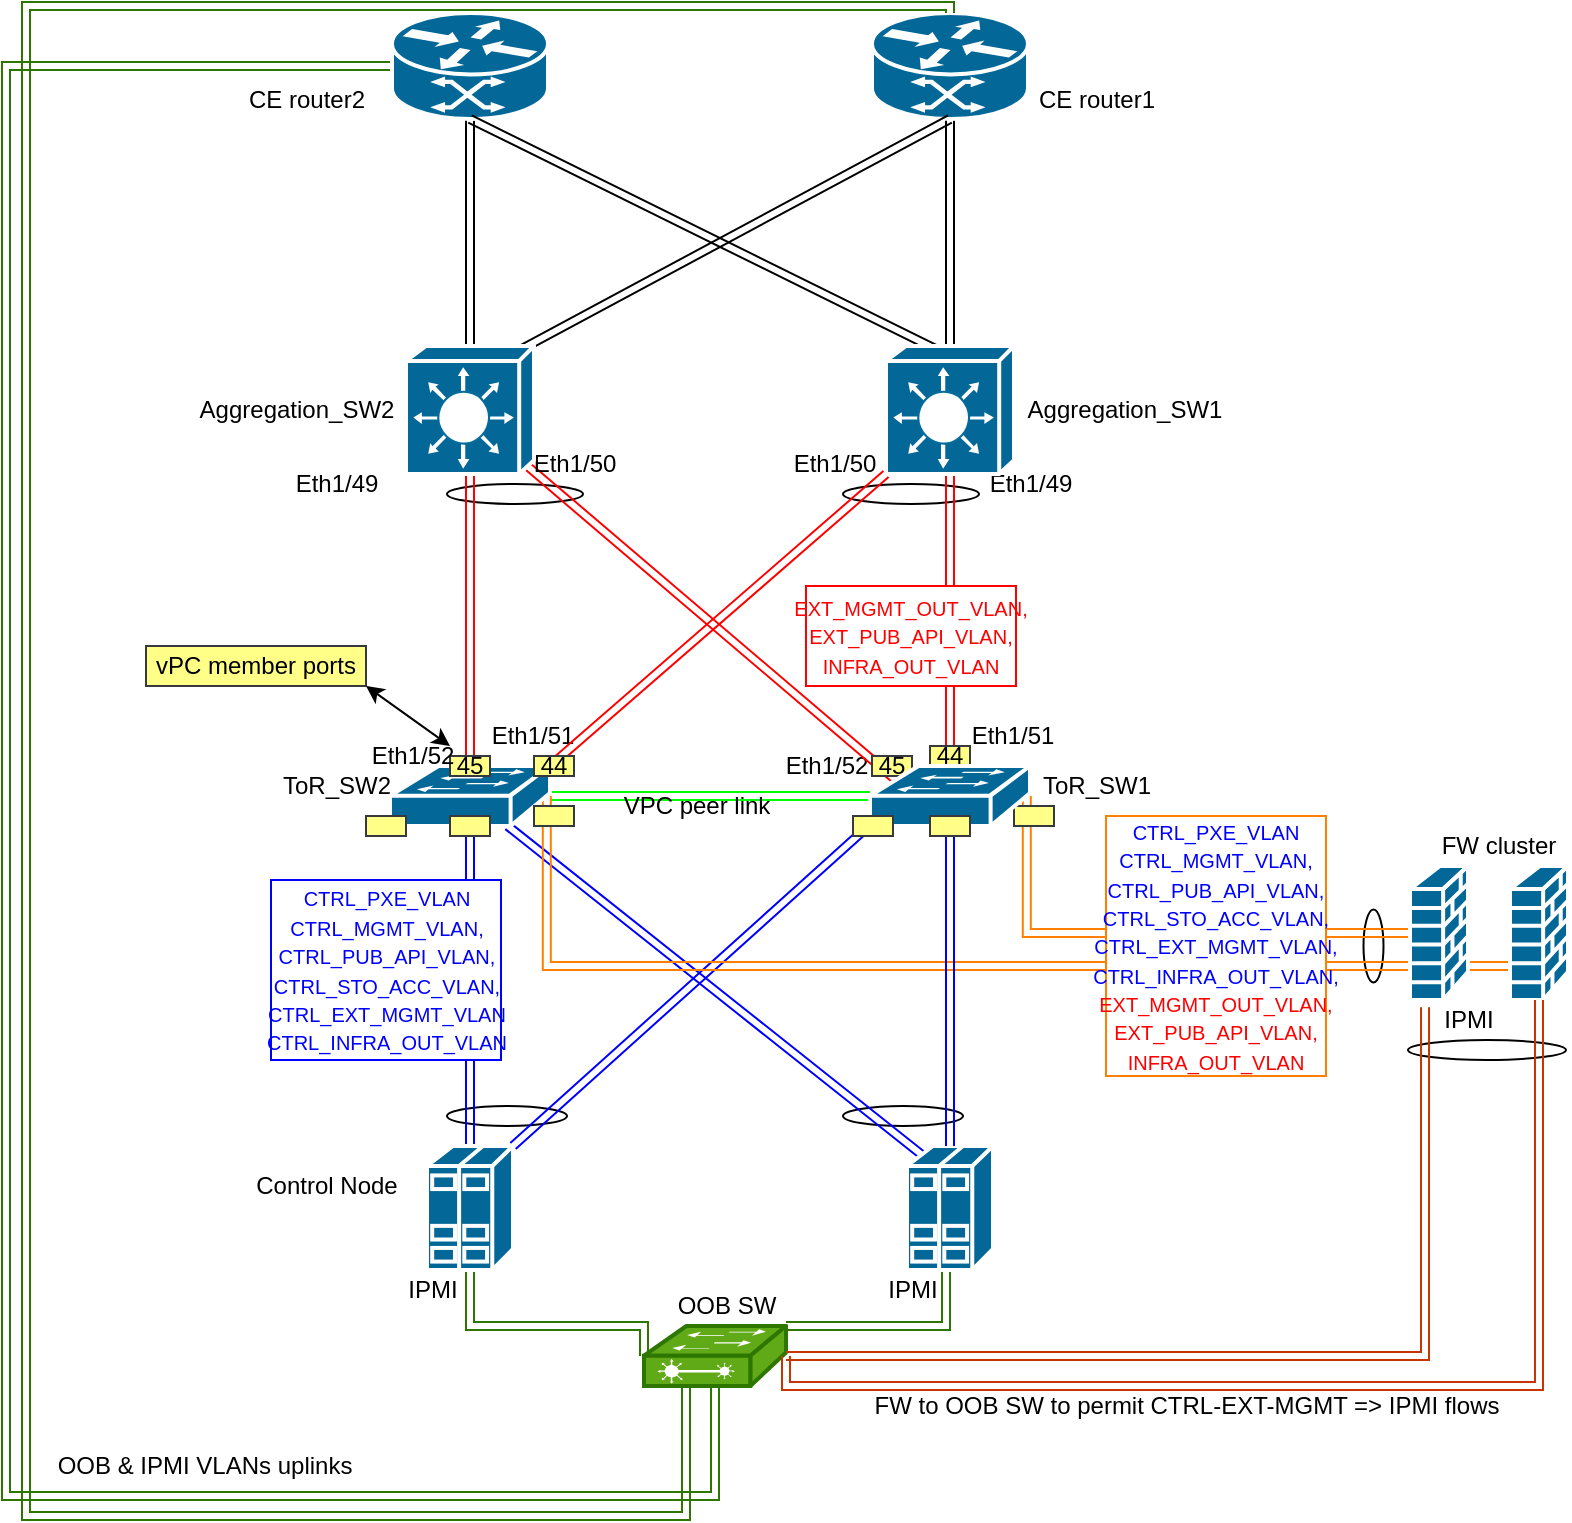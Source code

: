 <mxfile version="14.1.9" type="github"><diagram id="XjHLATgaNIMUa8NQz7aA" name="Page-1"><mxGraphModel dx="925" dy="537" grid="1" gridSize="10" guides="1" tooltips="1" connect="1" arrows="1" fold="1" page="1" pageScale="1" pageWidth="850" pageHeight="1100" math="0" shadow="0"><root><mxCell id="0"/><mxCell id="1" parent="0"/><mxCell id="lm7zrqV2fD7R62COXTC6-6" value="" style="ellipse;whiteSpace=wrap;html=1;" parent="1" vertex="1"><mxGeometry x="280.5" y="1010" width="60" height="10" as="geometry"/></mxCell><mxCell id="TA1b77W6NPm8kg9r0I7c-11" value="" style="ellipse;whiteSpace=wrap;html=1;" parent="1" vertex="1"><mxGeometry x="478.5" y="1010" width="60" height="10" as="geometry"/></mxCell><mxCell id="RDKQKIn17CvpiuSBsltc-6" value="Eth1/52" style="text;html=1;align=center;verticalAlign=middle;resizable=0;points=[];autosize=1;" parent="1" vertex="1"><mxGeometry x="440" y="830" width="60" height="20" as="geometry"/></mxCell><mxCell id="RDKQKIn17CvpiuSBsltc-5" value="Eth1/51" style="text;html=1;align=center;verticalAlign=middle;resizable=0;points=[];autosize=1;" parent="1" vertex="1"><mxGeometry x="533" y="815" width="60" height="20" as="geometry"/></mxCell><mxCell id="RDKQKIn17CvpiuSBsltc-9" value="Eth1/51" style="text;html=1;align=center;verticalAlign=middle;resizable=0;points=[];autosize=1;" parent="1" vertex="1"><mxGeometry x="293" y="815" width="60" height="20" as="geometry"/></mxCell><mxCell id="eg7Gd9BjpVtbM1bQ0SC5-29" value="" style="ellipse;whiteSpace=wrap;html=1;" parent="1" vertex="1"><mxGeometry x="761" y="977" width="79" height="10" as="geometry"/></mxCell><mxCell id="eg7Gd9BjpVtbM1bQ0SC5-14" value="" style="ellipse;whiteSpace=wrap;html=1;rotation=-90;" parent="1" vertex="1"><mxGeometry x="725.5" y="925" width="36.5" height="10" as="geometry"/></mxCell><mxCell id="TA1b77W6NPm8kg9r0I7c-41" value="" style="ellipse;whiteSpace=wrap;html=1;" parent="1" vertex="1"><mxGeometry x="478.5" y="699" width="68" height="10" as="geometry"/></mxCell><mxCell id="TA1b77W6NPm8kg9r0I7c-40" value="" style="ellipse;whiteSpace=wrap;html=1;" parent="1" vertex="1"><mxGeometry x="280.5" y="699" width="68" height="10" as="geometry"/></mxCell><mxCell id="TA1b77W6NPm8kg9r0I7c-7" style="edgeStyle=orthogonalEdgeStyle;rounded=0;orthogonalLoop=1;jettySize=auto;html=1;entryX=0.5;entryY=0.98;entryDx=0;entryDy=0;entryPerimeter=0;shape=link;strokeColor=#0000FF;" parent="1" source="TA1b77W6NPm8kg9r0I7c-1" target="TA1b77W6NPm8kg9r0I7c-3" edge="1"><mxGeometry relative="1" as="geometry"/></mxCell><mxCell id="TA1b77W6NPm8kg9r0I7c-10" style="rounded=0;orthogonalLoop=1;jettySize=auto;html=1;exitX=1;exitY=0;exitDx=0;exitDy=0;exitPerimeter=0;entryX=0;entryY=0.98;entryDx=0;entryDy=0;entryPerimeter=0;shape=link;strokeColor=#0000FF;" parent="1" source="TA1b77W6NPm8kg9r0I7c-1" target="TA1b77W6NPm8kg9r0I7c-4" edge="1"><mxGeometry relative="1" as="geometry"/></mxCell><mxCell id="Xf1OnpS6K2WvkpgggGJM-3" style="edgeStyle=orthogonalEdgeStyle;rounded=0;orthogonalLoop=1;jettySize=auto;html=1;exitX=0.5;exitY=1;exitDx=0;exitDy=0;exitPerimeter=0;fillColor=#60a917;strokeColor=#2D7600;shape=link;entryX=0;entryY=0.5;entryDx=0;entryDy=0;entryPerimeter=0;" parent="1" source="TA1b77W6NPm8kg9r0I7c-1" target="Xf1OnpS6K2WvkpgggGJM-1" edge="1"><mxGeometry relative="1" as="geometry"><mxPoint x="350" y="1120" as="targetPoint"/><Array as="points"><mxPoint x="292" y="1120"/><mxPoint x="379" y="1120"/></Array></mxGeometry></mxCell><mxCell id="TA1b77W6NPm8kg9r0I7c-1" value="" style="shape=mxgraph.cisco.servers.standard_host;html=1;pointerEvents=1;dashed=0;fillColor=#036897;strokeColor=#ffffff;strokeWidth=2;verticalLabelPosition=bottom;verticalAlign=top;align=center;outlineConnect=0;" parent="1" vertex="1"><mxGeometry x="270.5" y="1030" width="43" height="62" as="geometry"/></mxCell><mxCell id="TA1b77W6NPm8kg9r0I7c-9" style="rounded=0;orthogonalLoop=1;jettySize=auto;html=1;exitX=0.17;exitY=0.07;exitDx=0;exitDy=0;exitPerimeter=0;shape=link;strokeColor=#0000FF;" parent="1" source="TA1b77W6NPm8kg9r0I7c-2" target="TA1b77W6NPm8kg9r0I7c-3" edge="1"><mxGeometry relative="1" as="geometry"/></mxCell><mxCell id="TA1b77W6NPm8kg9r0I7c-26" style="edgeStyle=orthogonalEdgeStyle;shape=link;rounded=0;orthogonalLoop=1;jettySize=auto;html=1;exitX=0.5;exitY=0;exitDx=0;exitDy=0;exitPerimeter=0;entryX=0.5;entryY=0.98;entryDx=0;entryDy=0;entryPerimeter=0;strokeColor=#0000FF;" parent="1" source="-m4TFduSaG5o08_VPAXe-14" target="TA1b77W6NPm8kg9r0I7c-4" edge="1"><mxGeometry relative="1" as="geometry"/></mxCell><mxCell id="Xf1OnpS6K2WvkpgggGJM-4" style="edgeStyle=orthogonalEdgeStyle;rounded=0;orthogonalLoop=1;jettySize=auto;html=1;entryX=1;entryY=0;entryDx=0;entryDy=0;entryPerimeter=0;fillColor=#60a917;strokeColor=#2D7600;shape=link;" parent="1" source="TA1b77W6NPm8kg9r0I7c-2" target="Xf1OnpS6K2WvkpgggGJM-1" edge="1"><mxGeometry relative="1" as="geometry"><Array as="points"><mxPoint x="530" y="1120"/></Array></mxGeometry></mxCell><mxCell id="TA1b77W6NPm8kg9r0I7c-2" value="" style="shape=mxgraph.cisco.servers.standard_host;html=1;pointerEvents=1;dashed=0;fillColor=#036897;strokeColor=#ffffff;strokeWidth=2;verticalLabelPosition=bottom;verticalAlign=top;align=center;outlineConnect=0;" parent="1" vertex="1"><mxGeometry x="510.5" y="1030" width="43" height="62" as="geometry"/></mxCell><mxCell id="TA1b77W6NPm8kg9r0I7c-30" style="edgeStyle=orthogonalEdgeStyle;shape=link;rounded=0;orthogonalLoop=1;jettySize=auto;html=1;entryX=0.5;entryY=1;entryDx=0;entryDy=0;entryPerimeter=0;strokeColor=#FF0000;" parent="1" source="-m4TFduSaG5o08_VPAXe-2" target="TA1b77W6NPm8kg9r0I7c-27" edge="1"><mxGeometry relative="1" as="geometry"/></mxCell><mxCell id="TA1b77W6NPm8kg9r0I7c-39" style="shape=link;rounded=0;orthogonalLoop=1;jettySize=auto;html=1;exitX=1;exitY=0;exitDx=0;exitDy=0;exitPerimeter=0;entryX=0;entryY=1;entryDx=0;entryDy=0;entryPerimeter=0;strokeColor=#FF0000;" parent="1" source="TA1b77W6NPm8kg9r0I7c-3" target="TA1b77W6NPm8kg9r0I7c-28" edge="1"><mxGeometry relative="1" as="geometry"/></mxCell><mxCell id="TA1b77W6NPm8kg9r0I7c-42" style="edgeStyle=orthogonalEdgeStyle;shape=link;rounded=0;orthogonalLoop=1;jettySize=auto;html=1;strokeColor=#00FF00;" parent="1" source="TA1b77W6NPm8kg9r0I7c-3" target="TA1b77W6NPm8kg9r0I7c-4" edge="1"><mxGeometry relative="1" as="geometry"/></mxCell><mxCell id="TA1b77W6NPm8kg9r0I7c-29" style="edgeStyle=orthogonalEdgeStyle;shape=link;rounded=0;orthogonalLoop=1;jettySize=auto;html=1;strokeColor=#FF0000;" parent="1" source="-m4TFduSaG5o08_VPAXe-7" target="TA1b77W6NPm8kg9r0I7c-28" edge="1"><mxGeometry relative="1" as="geometry"/></mxCell><mxCell id="TA1b77W6NPm8kg9r0I7c-38" style="shape=link;rounded=0;orthogonalLoop=1;jettySize=auto;html=1;exitX=0.16;exitY=0.23;exitDx=0;exitDy=0;exitPerimeter=0;entryX=0.95;entryY=0.94;entryDx=0;entryDy=0;entryPerimeter=0;strokeColor=#FF0000;" parent="1" source="TA1b77W6NPm8kg9r0I7c-4" target="TA1b77W6NPm8kg9r0I7c-27" edge="1"><mxGeometry relative="1" as="geometry"/></mxCell><mxCell id="TA1b77W6NPm8kg9r0I7c-18" style="edgeStyle=orthogonalEdgeStyle;rounded=0;orthogonalLoop=1;jettySize=auto;html=1;entryX=0.98;entryY=0.5;entryDx=0;entryDy=0;entryPerimeter=0;strokeColor=#FF8000;shape=link;" parent="1" source="TA1b77W6NPm8kg9r0I7c-5" target="TA1b77W6NPm8kg9r0I7c-4" edge="1"><mxGeometry relative="1" as="geometry"/></mxCell><mxCell id="TA1b77W6NPm8kg9r0I7c-20" style="edgeStyle=orthogonalEdgeStyle;rounded=0;orthogonalLoop=1;jettySize=auto;html=1;entryX=0.98;entryY=0.5;entryDx=0;entryDy=0;entryPerimeter=0;strokeColor=#FF8000;shape=link;" parent="1" source="TA1b77W6NPm8kg9r0I7c-6" target="TA1b77W6NPm8kg9r0I7c-3" edge="1"><mxGeometry relative="1" as="geometry"><Array as="points"><mxPoint x="330" y="940"/></Array></mxGeometry></mxCell><mxCell id="TA1b77W6NPm8kg9r0I7c-5" value="" style="shape=mxgraph.cisco.security.firewall;html=1;pointerEvents=1;dashed=0;fillColor=#036897;strokeColor=#ffffff;strokeWidth=2;verticalLabelPosition=bottom;verticalAlign=top;align=center;outlineConnect=0;" parent="1" vertex="1"><mxGeometry x="762" y="890" width="29" height="67" as="geometry"/></mxCell><mxCell id="TA1b77W6NPm8kg9r0I7c-6" value="" style="shape=mxgraph.cisco.security.firewall;html=1;pointerEvents=1;dashed=0;fillColor=#036897;strokeColor=#ffffff;strokeWidth=2;verticalLabelPosition=bottom;verticalAlign=top;align=center;outlineConnect=0;" parent="1" vertex="1"><mxGeometry x="812" y="890" width="29" height="67" as="geometry"/></mxCell><mxCell id="Xf1OnpS6K2WvkpgggGJM-37" style="edgeStyle=orthogonalEdgeStyle;shape=link;rounded=0;orthogonalLoop=1;jettySize=auto;html=1;exitX=0.5;exitY=0;exitDx=0;exitDy=0;exitPerimeter=0;entryX=0.5;entryY=1;entryDx=0;entryDy=0;entryPerimeter=0;" parent="1" source="TA1b77W6NPm8kg9r0I7c-27" target="Xf1OnpS6K2WvkpgggGJM-33" edge="1"><mxGeometry relative="1" as="geometry"/></mxCell><mxCell id="Xf1OnpS6K2WvkpgggGJM-38" style="edgeStyle=orthogonalEdgeStyle;shape=link;rounded=0;orthogonalLoop=1;jettySize=auto;html=1;exitX=0.5;exitY=0;exitDx=0;exitDy=0;exitPerimeter=0;entryX=0.5;entryY=1;entryDx=0;entryDy=0;entryPerimeter=0;" parent="1" source="TA1b77W6NPm8kg9r0I7c-28" target="Xf1OnpS6K2WvkpgggGJM-34" edge="1"><mxGeometry relative="1" as="geometry"/></mxCell><mxCell id="TA1b77W6NPm8kg9r0I7c-32" value="ToR_SW2" style="text;html=1;align=center;verticalAlign=middle;resizable=0;points=[];autosize=1;" parent="1" vertex="1"><mxGeometry x="190" y="840" width="70" height="20" as="geometry"/></mxCell><mxCell id="TA1b77W6NPm8kg9r0I7c-33" value="ToR_SW1" style="text;html=1;align=center;verticalAlign=middle;resizable=0;points=[];autosize=1;" parent="1" vertex="1"><mxGeometry x="570" y="840" width="70" height="20" as="geometry"/></mxCell><mxCell id="TA1b77W6NPm8kg9r0I7c-34" value="Aggregation_SW2" style="text;html=1;align=center;verticalAlign=middle;resizable=0;points=[];autosize=1;" parent="1" vertex="1"><mxGeometry x="150" y="652" width="110" height="20" as="geometry"/></mxCell><mxCell id="TA1b77W6NPm8kg9r0I7c-35" value="Aggregation_SW1" style="text;html=1;align=center;verticalAlign=middle;resizable=0;points=[];autosize=1;" parent="1" vertex="1"><mxGeometry x="564" y="652" width="110" height="20" as="geometry"/></mxCell><mxCell id="TA1b77W6NPm8kg9r0I7c-36" value="Control Node" style="text;html=1;align=center;verticalAlign=middle;resizable=0;points=[];autosize=1;" parent="1" vertex="1"><mxGeometry x="175" y="1040" width="90" height="20" as="geometry"/></mxCell><mxCell id="TA1b77W6NPm8kg9r0I7c-37" value="FW cluster" style="text;html=1;align=center;verticalAlign=middle;resizable=0;points=[];autosize=1;" parent="1" vertex="1"><mxGeometry x="771" y="870" width="70" height="20" as="geometry"/></mxCell><mxCell id="TA1b77W6NPm8kg9r0I7c-43" value="VPC peer link" style="text;html=1;align=center;verticalAlign=middle;resizable=0;points=[];autosize=1;" parent="1" vertex="1"><mxGeometry x="360" y="850" width="90" height="20" as="geometry"/></mxCell><mxCell id="TA1b77W6NPm8kg9r0I7c-46" value="&lt;span style=&quot;font-family: &amp;#34;calibri&amp;#34; , sans-serif ; text-transform: uppercase&quot;&gt;&lt;font style=&quot;font-size: 10px&quot; color=&quot;#0000ff&quot;&gt;CTRL_PXE_VLAN&lt;br&gt;ctrl_mgmt_vlan, ctrl_pub_api_vlan,&lt;br&gt;ctrl_sto_acc_vlan, CTRL_ext_mgmt_vlan&lt;br&gt;CTRL_INFRA_OUT_VLAN&lt;br&gt;&lt;/font&gt;&lt;/span&gt;" style="whiteSpace=wrap;html=1;strokeColor=#0000FF;" parent="1" vertex="1"><mxGeometry x="192.5" y="897" width="115" height="90" as="geometry"/></mxCell><mxCell id="TA1b77W6NPm8kg9r0I7c-48" value="&lt;font style=&quot;font-size: 10px&quot;&gt;&lt;font style=&quot;font-size: 10px&quot;&gt;&lt;font face=&quot;calibri, sans-serif&quot; style=&quot;color: rgb(0 , 0 , 255) ; font-size: 10px&quot;&gt;&lt;span style=&quot;text-transform: uppercase&quot;&gt;CTRL_PXE_VLAN&lt;br&gt;ctrl_mgmt_vlan, ctrl_pub_api_vlan,&lt;/span&gt;&lt;/font&gt;&lt;br&gt;&lt;font face=&quot;calibri, sans-serif&quot; style=&quot;color: rgb(0 , 0 , 255) ; font-size: 10px&quot;&gt;&lt;span style=&quot;text-transform: uppercase&quot;&gt;ctrl_sto_acc_vlan, CTRL_ext_mgmt_vlan,&lt;br&gt;CTRL_INFRA_OUT_VLAN,&lt;/span&gt;&lt;/font&gt;&lt;br&gt;&lt;font face=&quot;calibri, sans-serif&quot; style=&quot;font-size: 10px&quot; color=&quot;#ff0000&quot;&gt;&lt;span style=&quot;text-transform: uppercase&quot;&gt;EXT_MGMT_OUT_VLAN,&lt;br&gt;EXT_PUB_API_VLAN, INFRA_OUT_VLAN&lt;/span&gt;&lt;/font&gt;&lt;/font&gt;&lt;/font&gt;&lt;font style=&quot;font-size: 10px&quot; color=&quot;#0000ff&quot;&gt;&lt;br&gt;&lt;/font&gt;" style="whiteSpace=wrap;html=1;strokeColor=#FF8000;" parent="1" vertex="1"><mxGeometry x="610" y="865" width="110" height="130" as="geometry"/></mxCell><mxCell id="TA1b77W6NPm8kg9r0I7c-49" value="&lt;span style=&quot;color: rgb(255 , 0 , 0) ; font-family: &amp;#34;calibri&amp;#34; , sans-serif ; font-size: 10px ; text-transform: uppercase&quot;&gt;EXT_MGMT_OUT_VLAN,&lt;/span&gt;&lt;br style=&quot;color: rgb(255 , 0 , 0) ; font-family: &amp;#34;calibri&amp;#34; , sans-serif ; font-size: 10px ; text-transform: uppercase&quot;&gt;&lt;span style=&quot;color: rgb(255 , 0 , 0) ; font-family: &amp;#34;calibri&amp;#34; , sans-serif ; font-size: 10px ; text-transform: uppercase&quot;&gt;EXT_PUB_API_VLAN,&lt;br&gt;INFRA_OUT_VLAN&lt;/span&gt;&lt;font style=&quot;font-size: 10px&quot; color=&quot;#0000ff&quot;&gt;&lt;br&gt;&lt;/font&gt;" style="whiteSpace=wrap;html=1;strokeColor=#FF0000;" parent="1" vertex="1"><mxGeometry x="460" y="750" width="105" height="50" as="geometry"/></mxCell><mxCell id="Xf1OnpS6K2WvkpgggGJM-5" style="edgeStyle=orthogonalEdgeStyle;rounded=0;orthogonalLoop=1;jettySize=auto;html=1;fillColor=#60a917;strokeColor=#2D7600;shape=link;entryX=0;entryY=0.5;entryDx=0;entryDy=0;entryPerimeter=0;" parent="1" source="Xf1OnpS6K2WvkpgggGJM-1" target="Xf1OnpS6K2WvkpgggGJM-33" edge="1"><mxGeometry relative="1" as="geometry"><mxPoint x="54.5" y="673" as="targetPoint"/><Array as="points"><mxPoint x="60" y="1205"/><mxPoint x="60" y="490"/></Array></mxGeometry></mxCell><mxCell id="Xf1OnpS6K2WvkpgggGJM-1" value="" style="shape=mxgraph.cisco.switches.layer_2_remote_switch;html=1;pointerEvents=1;dashed=0;fillColor=#60a917;strokeColor=#2D7600;strokeWidth=2;verticalLabelPosition=bottom;verticalAlign=top;align=center;outlineConnect=0;fontColor=#ffffff;" parent="1" vertex="1"><mxGeometry x="379" y="1120" width="71" height="30" as="geometry"/></mxCell><mxCell id="Xf1OnpS6K2WvkpgggGJM-8" value="OOB SW" style="text;html=1;align=center;verticalAlign=middle;resizable=0;points=[];autosize=1;" parent="1" vertex="1"><mxGeometry x="390" y="1100" width="60" height="20" as="geometry"/></mxCell><mxCell id="Xf1OnpS6K2WvkpgggGJM-9" value="IPMI" style="text;html=1;align=center;verticalAlign=middle;resizable=0;points=[];autosize=1;" parent="1" vertex="1"><mxGeometry x="253" y="1092" width="40" height="20" as="geometry"/></mxCell><mxCell id="Xf1OnpS6K2WvkpgggGJM-10" value="IPMI" style="text;html=1;align=center;verticalAlign=middle;resizable=0;points=[];autosize=1;" parent="1" vertex="1"><mxGeometry x="493" y="1092" width="40" height="20" as="geometry"/></mxCell><mxCell id="Xf1OnpS6K2WvkpgggGJM-11" value="IPMI" style="text;html=1;align=center;verticalAlign=middle;resizable=0;points=[];autosize=1;" parent="1" vertex="1"><mxGeometry x="771" y="957" width="40" height="20" as="geometry"/></mxCell><mxCell id="Xf1OnpS6K2WvkpgggGJM-14" value="&lt;span style=&quot;color: rgba(0 , 0 , 0 , 0) ; font-family: monospace ; font-size: 0px&quot;&gt;%3CmxGraphModel%3E%3Croot%3E%3CmxCell%20id%3D%220%22%2F%3E%3CmxCell%20id%3D%221%22%20parent%3D%220%22%2F%3E%3CmxCell%20id%3D%222%22%20value%3D%2210.7.10.3%2F24%22%20style%3D%22text%3Bhtml%3D1%3Balign%3Dcenter%3BverticalAlign%3Dmiddle%3Bresizable%3D0%3Bpoints%3D%5B%5D%3Bautosize%3D1%3B%22%20vertex%3D%221%22%20parent%3D%221%22%3E%3CmxGeometry%20x%3D%22199.5%22%20y%3D%22540%22%20width%3D%2280%22%20height%3D%2220%22%20as%3D%22geometry%22%2F%3E%3C%2FmxCell%3E%3C%2Froot%3E%3C%2FmxGraphModel%3E&lt;/span&gt;" style="text;html=1;align=center;verticalAlign=middle;resizable=0;points=[];autosize=1;" parent="1" vertex="1"><mxGeometry x="410" y="850" width="20" height="20" as="geometry"/></mxCell><mxCell id="Xf1OnpS6K2WvkpgggGJM-33" value="" style="shape=mxgraph.cisco.routers.atm_router;html=1;pointerEvents=1;dashed=0;fillColor=#036897;strokeColor=#ffffff;strokeWidth=2;verticalLabelPosition=bottom;verticalAlign=top;align=center;outlineConnect=0;" parent="1" vertex="1"><mxGeometry x="253" y="463.5" width="78" height="53" as="geometry"/></mxCell><mxCell id="Xf1OnpS6K2WvkpgggGJM-34" value="" style="shape=mxgraph.cisco.routers.atm_router;html=1;pointerEvents=1;dashed=0;fillColor=#036897;strokeColor=#ffffff;strokeWidth=2;verticalLabelPosition=bottom;verticalAlign=top;align=center;outlineConnect=0;" parent="1" vertex="1"><mxGeometry x="493" y="463.5" width="78" height="53" as="geometry"/></mxCell><mxCell id="Xf1OnpS6K2WvkpgggGJM-35" value="CE router2" style="text;html=1;align=center;verticalAlign=middle;resizable=0;points=[];autosize=1;" parent="1" vertex="1"><mxGeometry x="175" y="496.5" width="70" height="20" as="geometry"/></mxCell><mxCell id="Xf1OnpS6K2WvkpgggGJM-36" value="CE router1" style="text;html=1;align=center;verticalAlign=middle;resizable=0;points=[];autosize=1;" parent="1" vertex="1"><mxGeometry x="569.5" y="496.5" width="70" height="20" as="geometry"/></mxCell><mxCell id="-m4TFduSaG5o08_VPAXe-5" style="edgeStyle=orthogonalEdgeStyle;shape=link;rounded=0;orthogonalLoop=1;jettySize=auto;html=1;entryX=0.5;entryY=1;entryDx=0;entryDy=0;entryPerimeter=0;strokeColor=#FF0000;" parent="1" source="TA1b77W6NPm8kg9r0I7c-3" target="-m4TFduSaG5o08_VPAXe-2" edge="1"><mxGeometry relative="1" as="geometry"><mxPoint x="292" y="840" as="sourcePoint"/><mxPoint x="292" y="694" as="targetPoint"/></mxGeometry></mxCell><mxCell id="-m4TFduSaG5o08_VPAXe-8" style="edgeStyle=orthogonalEdgeStyle;shape=link;rounded=0;orthogonalLoop=1;jettySize=auto;html=1;strokeColor=#FF0000;" parent="1" source="TA1b77W6NPm8kg9r0I7c-4" target="-m4TFduSaG5o08_VPAXe-7" edge="1"><mxGeometry relative="1" as="geometry"><mxPoint x="532" y="840" as="sourcePoint"/><mxPoint x="532" y="694" as="targetPoint"/></mxGeometry></mxCell><mxCell id="-m4TFduSaG5o08_VPAXe-15" style="edgeStyle=orthogonalEdgeStyle;shape=link;rounded=0;orthogonalLoop=1;jettySize=auto;html=1;exitX=0.5;exitY=0;exitDx=0;exitDy=0;exitPerimeter=0;entryX=0.5;entryY=0.98;entryDx=0;entryDy=0;entryPerimeter=0;strokeColor=#0000FF;" parent="1" source="TA1b77W6NPm8kg9r0I7c-2" target="-m4TFduSaG5o08_VPAXe-14" edge="1"><mxGeometry relative="1" as="geometry"><mxPoint x="532" y="1030" as="sourcePoint"/><mxPoint x="532" y="869.4" as="targetPoint"/></mxGeometry></mxCell><mxCell id="-m4TFduSaG5o08_VPAXe-19" value="vPC member ports" style="rounded=0;whiteSpace=wrap;html=1;fillColor=#ffff88;strokeColor=#36393d;" parent="1" vertex="1"><mxGeometry x="130" y="780" width="110" height="20" as="geometry"/></mxCell><mxCell id="-m4TFduSaG5o08_VPAXe-20" value="" style="endArrow=classic;startArrow=classic;html=1;entryX=1;entryY=1;entryDx=0;entryDy=0;" parent="1" target="-m4TFduSaG5o08_VPAXe-19" edge="1"><mxGeometry width="50" height="50" relative="1" as="geometry"><mxPoint x="282" y="830" as="sourcePoint"/><mxPoint x="222" y="810" as="targetPoint"/></mxGeometry></mxCell><mxCell id="TA1b77W6NPm8kg9r0I7c-3" value="" style="shape=mxgraph.cisco.switches.workgroup_switch;html=1;pointerEvents=1;dashed=0;fillColor=#036897;strokeColor=#ffffff;strokeWidth=2;verticalLabelPosition=bottom;verticalAlign=top;align=center;outlineConnect=0;" parent="1" vertex="1"><mxGeometry x="252" y="840" width="80" height="30" as="geometry"/></mxCell><mxCell id="-m4TFduSaG5o08_VPAXe-2" value="45" style="whiteSpace=wrap;html=1;fillColor=#ffff88;strokeColor=#36393d;" parent="1" vertex="1"><mxGeometry x="282" y="835" width="20" height="10" as="geometry"/></mxCell><mxCell id="-m4TFduSaG5o08_VPAXe-12" value="44" style="whiteSpace=wrap;html=1;fillColor=#ffff88;strokeColor=#36393d;" parent="1" vertex="1"><mxGeometry x="324" y="835" width="20" height="10" as="geometry"/></mxCell><mxCell id="-m4TFduSaG5o08_VPAXe-6" value="" style="whiteSpace=wrap;html=1;fillColor=#ffff88;strokeColor=#36393d;" parent="1" vertex="1"><mxGeometry x="282" y="865" width="20" height="10" as="geometry"/></mxCell><mxCell id="-m4TFduSaG5o08_VPAXe-13" value="" style="whiteSpace=wrap;html=1;fillColor=#ffff88;strokeColor=#36393d;" parent="1" vertex="1"><mxGeometry x="240" y="865" width="20" height="10" as="geometry"/></mxCell><mxCell id="-m4TFduSaG5o08_VPAXe-7" value="44" style="whiteSpace=wrap;html=1;fillColor=#ffff88;strokeColor=#36393d;" parent="1" vertex="1"><mxGeometry x="522" y="830" width="20" height="10" as="geometry"/></mxCell><mxCell id="-m4TFduSaG5o08_VPAXe-9" value="45" style="whiteSpace=wrap;html=1;fillColor=#ffff88;strokeColor=#36393d;" parent="1" vertex="1"><mxGeometry x="493" y="835" width="20" height="10" as="geometry"/></mxCell><mxCell id="eg7Gd9BjpVtbM1bQ0SC5-9" value="" style="whiteSpace=wrap;html=1;fillColor=#ffff88;strokeColor=#36393d;" parent="1" vertex="1"><mxGeometry x="564" y="860" width="20" height="10" as="geometry"/></mxCell><mxCell id="eg7Gd9BjpVtbM1bQ0SC5-12" value="" style="whiteSpace=wrap;html=1;fillColor=#ffff88;strokeColor=#36393d;" parent="1" vertex="1"><mxGeometry x="324" y="860" width="20" height="10" as="geometry"/></mxCell><mxCell id="eg7Gd9BjpVtbM1bQ0SC5-26" style="edgeStyle=orthogonalEdgeStyle;rounded=0;orthogonalLoop=1;jettySize=auto;html=1;fillColor=#60a917;strokeColor=#2D7600;shape=link;exitX=0.296;exitY=1;exitDx=0;exitDy=0;exitPerimeter=0;" parent="1" source="Xf1OnpS6K2WvkpgggGJM-1" target="Xf1OnpS6K2WvkpgggGJM-34" edge="1"><mxGeometry relative="1" as="geometry"><mxPoint x="424.5" y="1160" as="sourcePoint"/><mxPoint x="263" y="500" as="targetPoint"/><Array as="points"><mxPoint x="400" y="1215"/><mxPoint x="70" y="1215"/><mxPoint x="70" y="460"/><mxPoint x="532" y="460"/></Array></mxGeometry></mxCell><mxCell id="eg7Gd9BjpVtbM1bQ0SC5-27" style="edgeStyle=orthogonalEdgeStyle;rounded=0;orthogonalLoop=1;jettySize=auto;html=1;fillColor=#fa6800;strokeColor=#C73500;shape=link;exitX=0.5;exitY=1;exitDx=0;exitDy=0;exitPerimeter=0;entryX=1;entryY=0.5;entryDx=0;entryDy=0;entryPerimeter=0;" parent="1" source="TA1b77W6NPm8kg9r0I7c-6" target="Xf1OnpS6K2WvkpgggGJM-1" edge="1"><mxGeometry relative="1" as="geometry"><Array as="points"><mxPoint x="827" y="1150"/><mxPoint x="450" y="1150"/></Array><mxPoint x="791" y="1069" as="sourcePoint"/><mxPoint x="711" y="1112" as="targetPoint"/></mxGeometry></mxCell><mxCell id="eg7Gd9BjpVtbM1bQ0SC5-28" style="edgeStyle=orthogonalEdgeStyle;rounded=0;orthogonalLoop=1;jettySize=auto;html=1;fillColor=#fa6800;strokeColor=#C73500;shape=link;exitX=-0.037;exitY=0.184;exitDx=0;exitDy=0;exitPerimeter=0;entryX=1;entryY=0.5;entryDx=0;entryDy=0;entryPerimeter=0;" parent="1" source="Xf1OnpS6K2WvkpgggGJM-11" target="Xf1OnpS6K2WvkpgggGJM-1" edge="1"><mxGeometry relative="1" as="geometry"><Array as="points"><mxPoint x="770" y="1135"/></Array><mxPoint x="836.5" y="967" as="sourcePoint"/><mxPoint x="460" y="1145" as="targetPoint"/></mxGeometry></mxCell><mxCell id="eg7Gd9BjpVtbM1bQ0SC5-30" value="OOB &amp;amp; IPMI VLANs uplinks" style="text;html=1;align=center;verticalAlign=middle;resizable=0;points=[];autosize=1;" parent="1" vertex="1"><mxGeometry x="79" y="1180" width="160" height="20" as="geometry"/></mxCell><mxCell id="eg7Gd9BjpVtbM1bQ0SC5-31" value="FW to OOB SW to permit CTRL-EXT-MGMT =&amp;gt; IPMI flows" style="text;html=1;align=center;verticalAlign=middle;resizable=0;points=[];autosize=1;" parent="1" vertex="1"><mxGeometry x="485" y="1150" width="330" height="20" as="geometry"/></mxCell><mxCell id="RDKQKIn17CvpiuSBsltc-1" value="Eth1/49" style="text;html=1;align=center;verticalAlign=middle;resizable=0;points=[];autosize=1;" parent="1" vertex="1"><mxGeometry x="542" y="689" width="60" height="20" as="geometry"/></mxCell><mxCell id="RDKQKIn17CvpiuSBsltc-2" value="Eth1/49" style="text;html=1;align=center;verticalAlign=middle;resizable=0;points=[];autosize=1;" parent="1" vertex="1"><mxGeometry x="195" y="689" width="60" height="20" as="geometry"/></mxCell><mxCell id="RDKQKIn17CvpiuSBsltc-3" value="Eth1/50" style="text;html=1;align=center;verticalAlign=middle;resizable=0;points=[];autosize=1;" parent="1" vertex="1"><mxGeometry x="443.5" y="679" width="60" height="20" as="geometry"/></mxCell><mxCell id="RDKQKIn17CvpiuSBsltc-4" value="Eth1/50" style="text;html=1;align=center;verticalAlign=middle;resizable=0;points=[];autosize=1;" parent="1" vertex="1"><mxGeometry x="313.5" y="679" width="60" height="20" as="geometry"/></mxCell><mxCell id="RDKQKIn17CvpiuSBsltc-10" value="Eth1/52" style="text;html=1;align=center;verticalAlign=middle;resizable=0;points=[];autosize=1;" parent="1" vertex="1"><mxGeometry x="233" y="825" width="60" height="20" as="geometry"/></mxCell><mxCell id="TA1b77W6NPm8kg9r0I7c-4" value="" style="shape=mxgraph.cisco.switches.workgroup_switch;html=1;pointerEvents=1;dashed=0;fillColor=#036897;strokeColor=#ffffff;strokeWidth=2;verticalLabelPosition=bottom;verticalAlign=top;align=center;outlineConnect=0;" parent="1" vertex="1"><mxGeometry x="492" y="840" width="80" height="30" as="geometry"/></mxCell><mxCell id="-m4TFduSaG5o08_VPAXe-14" value="" style="whiteSpace=wrap;html=1;fillColor=#ffff88;strokeColor=#36393d;" parent="1" vertex="1"><mxGeometry x="522" y="865" width="20" height="10" as="geometry"/></mxCell><mxCell id="-m4TFduSaG5o08_VPAXe-16" value="" style="whiteSpace=wrap;html=1;fillColor=#ffff88;strokeColor=#36393d;" parent="1" vertex="1"><mxGeometry x="483.5" y="865" width="20" height="10" as="geometry"/></mxCell><mxCell id="lm7zrqV2fD7R62COXTC6-1" style="shape=link;rounded=0;orthogonalLoop=1;jettySize=auto;html=1;exitX=0.5;exitY=0;exitDx=0;exitDy=0;exitPerimeter=0;entryX=0.5;entryY=1;entryDx=0;entryDy=0;entryPerimeter=0;" parent="1" target="Xf1OnpS6K2WvkpgggGJM-34" edge="1"><mxGeometry relative="1" as="geometry"><mxPoint x="302" y="640" as="sourcePoint"/><mxPoint x="302" y="526.5" as="targetPoint"/></mxGeometry></mxCell><mxCell id="lm7zrqV2fD7R62COXTC6-2" style="shape=link;rounded=0;orthogonalLoop=1;jettySize=auto;html=1;exitX=0.5;exitY=0;exitDx=0;exitDy=0;exitPerimeter=0;entryX=0.5;entryY=1;entryDx=0;entryDy=0;entryPerimeter=0;" parent="1" target="Xf1OnpS6K2WvkpgggGJM-33" edge="1"><mxGeometry relative="1" as="geometry"><mxPoint x="542" y="640" as="sourcePoint"/><mxPoint x="542" y="526.5" as="targetPoint"/></mxGeometry></mxCell><mxCell id="TA1b77W6NPm8kg9r0I7c-27" value="" style="shape=mxgraph.cisco.switches.layer_3_switch;html=1;pointerEvents=1;dashed=0;fillColor=#036897;strokeColor=#ffffff;strokeWidth=2;verticalLabelPosition=bottom;verticalAlign=top;align=center;outlineConnect=0;" parent="1" vertex="1"><mxGeometry x="260" y="630" width="64" height="64" as="geometry"/></mxCell><mxCell id="TA1b77W6NPm8kg9r0I7c-28" value="" style="shape=mxgraph.cisco.switches.layer_3_switch;html=1;pointerEvents=1;dashed=0;fillColor=#036897;strokeColor=#ffffff;strokeWidth=2;verticalLabelPosition=bottom;verticalAlign=top;align=center;outlineConnect=0;" parent="1" vertex="1"><mxGeometry x="500" y="630" width="64" height="64" as="geometry"/></mxCell></root></mxGraphModel></diagram></mxfile>